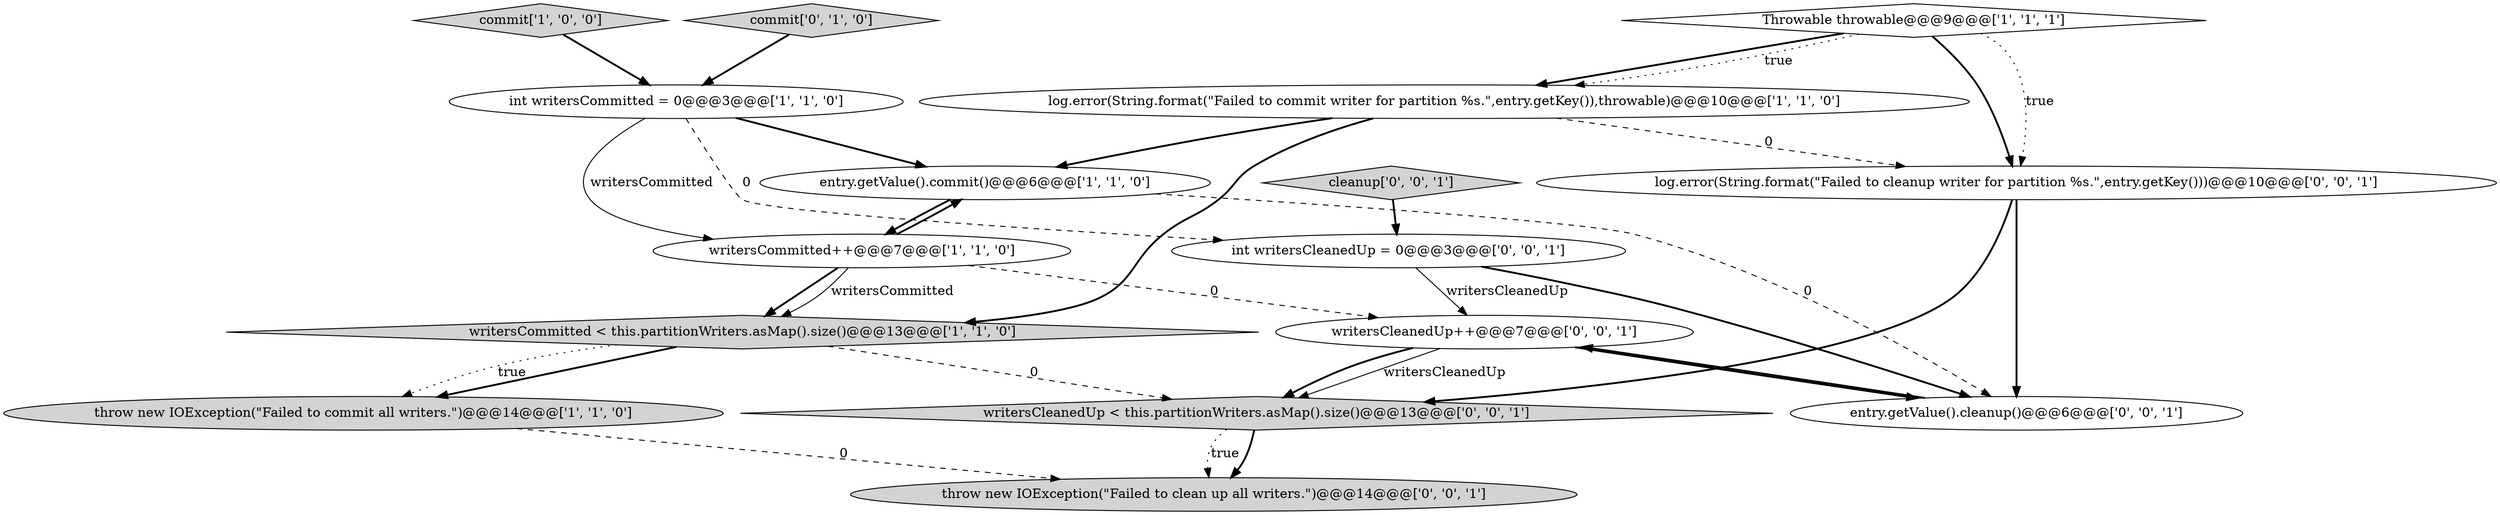 digraph {
6 [style = filled, label = "commit['1', '0', '0']", fillcolor = lightgray, shape = diamond image = "AAA0AAABBB1BBB"];
11 [style = filled, label = "throw new IOException(\"Failed to clean up all writers.\")@@@14@@@['0', '0', '1']", fillcolor = lightgray, shape = ellipse image = "AAA0AAABBB3BBB"];
9 [style = filled, label = "cleanup['0', '0', '1']", fillcolor = lightgray, shape = diamond image = "AAA0AAABBB3BBB"];
12 [style = filled, label = "log.error(String.format(\"Failed to cleanup writer for partition %s.\",entry.getKey()))@@@10@@@['0', '0', '1']", fillcolor = white, shape = ellipse image = "AAA0AAABBB3BBB"];
13 [style = filled, label = "writersCleanedUp++@@@7@@@['0', '0', '1']", fillcolor = white, shape = ellipse image = "AAA0AAABBB3BBB"];
14 [style = filled, label = "entry.getValue().cleanup()@@@6@@@['0', '0', '1']", fillcolor = white, shape = ellipse image = "AAA0AAABBB3BBB"];
1 [style = filled, label = "writersCommitted < this.partitionWriters.asMap().size()@@@13@@@['1', '1', '0']", fillcolor = lightgray, shape = diamond image = "AAA0AAABBB1BBB"];
15 [style = filled, label = "writersCleanedUp < this.partitionWriters.asMap().size()@@@13@@@['0', '0', '1']", fillcolor = lightgray, shape = diamond image = "AAA0AAABBB3BBB"];
3 [style = filled, label = "log.error(String.format(\"Failed to commit writer for partition %s.\",entry.getKey()),throwable)@@@10@@@['1', '1', '0']", fillcolor = white, shape = ellipse image = "AAA0AAABBB1BBB"];
5 [style = filled, label = "Throwable throwable@@@9@@@['1', '1', '1']", fillcolor = white, shape = diamond image = "AAA0AAABBB1BBB"];
4 [style = filled, label = "throw new IOException(\"Failed to commit all writers.\")@@@14@@@['1', '1', '0']", fillcolor = lightgray, shape = ellipse image = "AAA0AAABBB1BBB"];
10 [style = filled, label = "int writersCleanedUp = 0@@@3@@@['0', '0', '1']", fillcolor = white, shape = ellipse image = "AAA0AAABBB3BBB"];
0 [style = filled, label = "entry.getValue().commit()@@@6@@@['1', '1', '0']", fillcolor = white, shape = ellipse image = "AAA0AAABBB1BBB"];
8 [style = filled, label = "commit['0', '1', '0']", fillcolor = lightgray, shape = diamond image = "AAA0AAABBB2BBB"];
2 [style = filled, label = "int writersCommitted = 0@@@3@@@['1', '1', '0']", fillcolor = white, shape = ellipse image = "AAA0AAABBB1BBB"];
7 [style = filled, label = "writersCommitted++@@@7@@@['1', '1', '0']", fillcolor = white, shape = ellipse image = "AAA0AAABBB1BBB"];
5->3 [style = bold, label=""];
1->4 [style = bold, label=""];
7->1 [style = bold, label=""];
3->1 [style = bold, label=""];
7->1 [style = solid, label="writersCommitted"];
10->14 [style = bold, label=""];
1->15 [style = dashed, label="0"];
12->15 [style = bold, label=""];
7->0 [style = bold, label=""];
1->4 [style = dotted, label="true"];
9->10 [style = bold, label=""];
5->3 [style = dotted, label="true"];
5->12 [style = dotted, label="true"];
3->0 [style = bold, label=""];
2->10 [style = dashed, label="0"];
0->7 [style = bold, label=""];
6->2 [style = bold, label=""];
0->14 [style = dashed, label="0"];
2->0 [style = bold, label=""];
10->13 [style = solid, label="writersCleanedUp"];
3->12 [style = dashed, label="0"];
15->11 [style = bold, label=""];
8->2 [style = bold, label=""];
5->12 [style = bold, label=""];
12->14 [style = bold, label=""];
13->15 [style = solid, label="writersCleanedUp"];
15->11 [style = dotted, label="true"];
7->13 [style = dashed, label="0"];
2->7 [style = solid, label="writersCommitted"];
13->15 [style = bold, label=""];
14->13 [style = bold, label=""];
4->11 [style = dashed, label="0"];
13->14 [style = bold, label=""];
}
